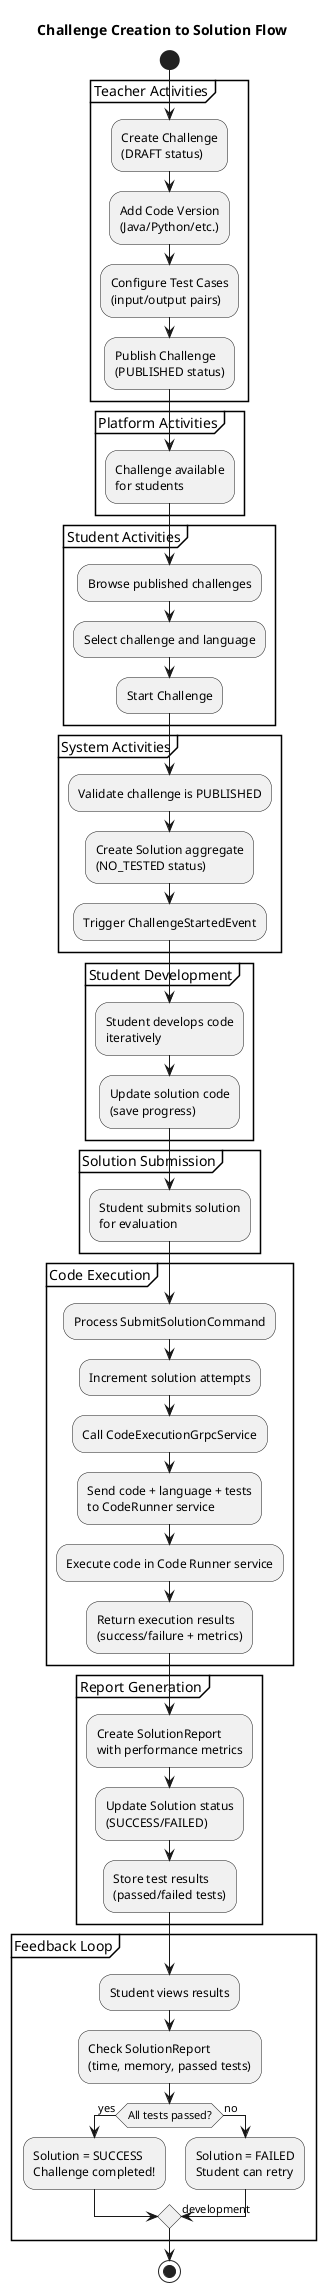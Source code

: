 @startuml Challenge Solution Flow

title Challenge Creation to Solution Flow

start

partition "Teacher Activities" {
  :Create Challenge
  (DRAFT status);

  :Add Code Version
  (Java/Python/etc.);

  :Configure Test Cases
  (input/output pairs);

  :Publish Challenge
  (PUBLISHED status);
}

partition "Platform Activities" {
  :Challenge available
  for students;
}

partition "Student Activities" {
  :Browse published challenges;

  :Select challenge and language;

  :Start Challenge;
}

partition "System Activities" {
  :Validate challenge is PUBLISHED;

  :Create Solution aggregate
  (NO_TESTED status);

  :Trigger ChallengeStartedEvent;
}

partition "Student Development" {
  :Student develops code
  iteratively;

  :Update solution code
  (save progress);
}

partition "Solution Submission" {
  :Student submits solution
  for evaluation;
}

partition "Code Execution" {
  :Process SubmitSolutionCommand;

  :Increment solution attempts;

  :Call CodeExecutionGrpcService;

  :Send code + language + tests
  to CodeRunner service;

  :Execute code in Code Runner service;

  :Return execution results
  (success/failure + metrics);
}

partition "Report Generation" {
  :Create SolutionReport
  with performance metrics;

  :Update Solution status
  (SUCCESS/FAILED);

  :Store test results
  (passed/failed tests);
}

partition "Feedback Loop" {
  :Student views results;

  :Check SolutionReport
  (time, memory, passed tests);

  if (All tests passed?) then (yes)
    :Solution = SUCCESS
    Challenge completed!;
  else (no)
    :Solution = FAILED
    Student can retry;
    -> development;
  endif
}

stop

@enduml
